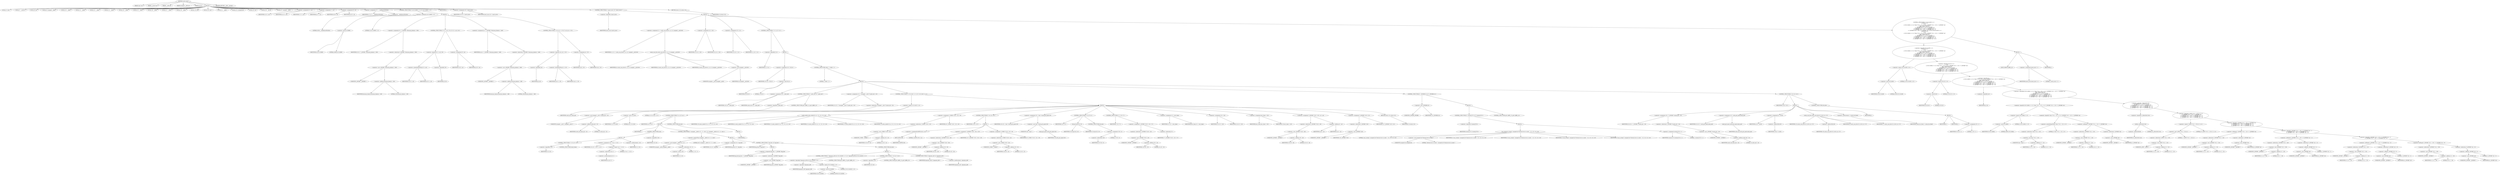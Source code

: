 digraph cache_insert {  
"1000121" [label = "(METHOD,cache_insert)" ]
"1000122" [label = "(PARAM,char *src)" ]
"1000123" [label = "(PARAM,__int128 *a2)" ]
"1000124" [label = "(PARAM,__int64 a3)" ]
"1000125" [label = "(PARAM,unsigned __int64 a4)" ]
"1000126" [label = "(PARAM,int a5)" ]
"1000127" [label = "(BLOCK,,)" ]
"1000128" [label = "(LOCAL,v5: char *)" ]
"1000129" [label = "(LOCAL,v7: __int128 *)" ]
"1000130" [label = "(LOCAL,v8: int)" ]
"1000131" [label = "(LOCAL,v9: unsigned __int64)" ]
"1000132" [label = "(LOCAL,v10: __int64)" ]
"1000133" [label = "(LOCAL,v11: __int64)" ]
"1000134" [label = "(LOCAL,v12: __int64)" ]
"1000135" [label = "(LOCAL,v13: __int64)" ]
"1000136" [label = "(LOCAL,v14: __int64)" ]
"1000137" [label = "(LOCAL,v15: __int64)" ]
"1000138" [label = "(LOCAL,v16: __int64)" ]
"1000139" [label = "(LOCAL,v17: __int64)" ]
"1000140" [label = "(LOCAL,v18: __int64)" ]
"1000141" [label = "(LOCAL,v19: bool)" ]
"1000142" [label = "(LOCAL,v20: char *)" ]
"1000143" [label = "(LOCAL,v21: __int64)" ]
"1000144" [label = "(LOCAL,v24: unsigned int)" ]
"1000145" [label = "(LOCAL,v25: int)" ]
"1000146" [label = "(LOCAL,v26: __int128)" ]
"1000147" [label = "(LOCAL,v27: unsigned __int64)" ]
"1000148" [label = "(<operator>.assignment,v5 = src)" ]
"1000149" [label = "(IDENTIFIER,v5,v5 = src)" ]
"1000150" [label = "(IDENTIFIER,src,v5 = src)" ]
"1000151" [label = "(<operator>.assignment,v7 = a2)" ]
"1000152" [label = "(IDENTIFIER,v7,v7 = a2)" ]
"1000153" [label = "(IDENTIFIER,a2,v7 = a2)" ]
"1000154" [label = "(<operator>.assignment,v8 = a5)" ]
"1000155" [label = "(IDENTIFIER,v8,v8 = a5)" ]
"1000156" [label = "(IDENTIFIER,a5,v8 = a5)" ]
"1000157" [label = "(<operator>.assignment,v27 = __readfsqword(0x28u))" ]
"1000158" [label = "(IDENTIFIER,v27,v27 = __readfsqword(0x28u))" ]
"1000159" [label = "(__readfsqword,__readfsqword(0x28u))" ]
"1000160" [label = "(LITERAL,0x28u,__readfsqword(0x28u))" ]
"1000161" [label = "(CONTROL_STRUCTURE,if ( (a5 & 0x980) != 0 ),if ( (a5 & 0x980) != 0 ))" ]
"1000162" [label = "(<operator>.notEquals,(a5 & 0x980) != 0)" ]
"1000163" [label = "(<operator>.and,a5 & 0x980)" ]
"1000164" [label = "(IDENTIFIER,a5,a5 & 0x980)" ]
"1000165" [label = "(LITERAL,0x980,a5 & 0x980)" ]
"1000166" [label = "(LITERAL,0,(a5 & 0x980) != 0)" ]
"1000167" [label = "(BLOCK,,)" ]
"1000168" [label = "(<operator>.assignment,v9 = *(_QWORD *)(dnsmasq_daemon + 456))" ]
"1000169" [label = "(IDENTIFIER,v9,v9 = *(_QWORD *)(dnsmasq_daemon + 456))" ]
"1000170" [label = "(<operator>.indirection,*(_QWORD *)(dnsmasq_daemon + 456))" ]
"1000171" [label = "(<operator>.cast,(_QWORD *)(dnsmasq_daemon + 456))" ]
"1000172" [label = "(UNKNOWN,_QWORD *,_QWORD *)" ]
"1000173" [label = "(<operator>.addition,dnsmasq_daemon + 456)" ]
"1000174" [label = "(IDENTIFIER,dnsmasq_daemon,dnsmasq_daemon + 456)" ]
"1000175" [label = "(LITERAL,456,dnsmasq_daemon + 456)" ]
"1000176" [label = "(CONTROL_STRUCTURE,if ( v9 >= a4 || !v9 ),if ( v9 >= a4 || !v9 ))" ]
"1000177" [label = "(<operator>.logicalOr,v9 >= a4 || !v9)" ]
"1000178" [label = "(<operator>.greaterEqualsThan,v9 >= a4)" ]
"1000179" [label = "(IDENTIFIER,v9,v9 >= a4)" ]
"1000180" [label = "(IDENTIFIER,a4,v9 >= a4)" ]
"1000181" [label = "(<operator>.logicalNot,!v9)" ]
"1000182" [label = "(IDENTIFIER,v9,!v9)" ]
"1000183" [label = "(<operator>.assignment,v9 = a4)" ]
"1000184" [label = "(IDENTIFIER,v9,v9 = a4)" ]
"1000185" [label = "(IDENTIFIER,a4,v9 = a4)" ]
"1000186" [label = "(<operator>.assignment,a4 = *(_QWORD *)(dnsmasq_daemon + 448))" ]
"1000187" [label = "(IDENTIFIER,a4,a4 = *(_QWORD *)(dnsmasq_daemon + 448))" ]
"1000188" [label = "(<operator>.indirection,*(_QWORD *)(dnsmasq_daemon + 448))" ]
"1000189" [label = "(<operator>.cast,(_QWORD *)(dnsmasq_daemon + 448))" ]
"1000190" [label = "(UNKNOWN,_QWORD *,_QWORD *)" ]
"1000191" [label = "(<operator>.addition,dnsmasq_daemon + 448)" ]
"1000192" [label = "(IDENTIFIER,dnsmasq_daemon,dnsmasq_daemon + 448)" ]
"1000193" [label = "(LITERAL,448,dnsmasq_daemon + 448)" ]
"1000194" [label = "(CONTROL_STRUCTURE,if ( !a4 || a4 <= v9 ),if ( !a4 || a4 <= v9 ))" ]
"1000195" [label = "(<operator>.logicalOr,!a4 || a4 <= v9)" ]
"1000196" [label = "(<operator>.logicalNot,!a4)" ]
"1000197" [label = "(IDENTIFIER,a4,!a4)" ]
"1000198" [label = "(<operator>.lessEqualsThan,a4 <= v9)" ]
"1000199" [label = "(IDENTIFIER,a4,a4 <= v9)" ]
"1000200" [label = "(IDENTIFIER,v9,a4 <= v9)" ]
"1000201" [label = "(<operator>.assignment,a4 = v9)" ]
"1000202" [label = "(IDENTIFIER,a4,a4 = v9)" ]
"1000203" [label = "(IDENTIFIER,v9,a4 = v9)" ]
"1000204" [label = "(IDENTIFIER,L,)" ]
"1000205" [label = "(<operator>.assignment,v24 = insert_error)" ]
"1000206" [label = "(IDENTIFIER,v24,v24 = insert_error)" ]
"1000207" [label = "(IDENTIFIER,insert_error,v24 = insert_error)" ]
"1000208" [label = "(CONTROL_STRUCTURE,if ( !insert_error ),if ( !insert_error ))" ]
"1000209" [label = "(<operator>.logicalNot,!insert_error)" ]
"1000210" [label = "(IDENTIFIER,insert_error,!insert_error)" ]
"1000211" [label = "(BLOCK,,)" ]
"1000212" [label = "(<operator>.assignment,v11 = cache_scan_free(src, a2, a3, (unsigned __int16)v8))" ]
"1000213" [label = "(IDENTIFIER,v11,v11 = cache_scan_free(src, a2, a3, (unsigned __int16)v8))" ]
"1000214" [label = "(cache_scan_free,cache_scan_free(src, a2, a3, (unsigned __int16)v8))" ]
"1000215" [label = "(IDENTIFIER,src,cache_scan_free(src, a2, a3, (unsigned __int16)v8))" ]
"1000216" [label = "(IDENTIFIER,a2,cache_scan_free(src, a2, a3, (unsigned __int16)v8))" ]
"1000217" [label = "(IDENTIFIER,a3,cache_scan_free(src, a2, a3, (unsigned __int16)v8))" ]
"1000218" [label = "(<operator>.cast,(unsigned __int16)v8)" ]
"1000219" [label = "(UNKNOWN,unsigned __int16,unsigned __int16)" ]
"1000220" [label = "(IDENTIFIER,v8,(unsigned __int16)v8)" ]
"1000221" [label = "(<operator>.assignment,v14 = v24)" ]
"1000222" [label = "(IDENTIFIER,v14,v14 = v24)" ]
"1000223" [label = "(IDENTIFIER,v24,v14 = v24)" ]
"1000224" [label = "(<operator>.assignment,v10 = v11)" ]
"1000225" [label = "(IDENTIFIER,v10,v10 = v11)" ]
"1000226" [label = "(IDENTIFIER,v11,v10 = v11)" ]
"1000227" [label = "(CONTROL_STRUCTURE,if ( !v11 ),if ( !v11 ))" ]
"1000228" [label = "(<operator>.logicalNot,!v11)" ]
"1000229" [label = "(IDENTIFIER,v11,!v11)" ]
"1000230" [label = "(BLOCK,,)" ]
"1000231" [label = "(<operator>.assignment,v25 = v8 & 4)" ]
"1000232" [label = "(IDENTIFIER,v25,v25 = v8 & 4)" ]
"1000233" [label = "(<operator>.and,v8 & 4)" ]
"1000234" [label = "(IDENTIFIER,v8,v8 & 4)" ]
"1000235" [label = "(LITERAL,4,v8 & 4)" ]
"1000236" [label = "(CONTROL_STRUCTURE,while ( 1 ),while ( 1 ))" ]
"1000237" [label = "(LITERAL,1,while ( 1 ))" ]
"1000238" [label = "(BLOCK,,)" ]
"1000239" [label = "(<operator>.assignment,v18 = cache_tail)" ]
"1000240" [label = "(IDENTIFIER,v18,v18 = cache_tail)" ]
"1000241" [label = "(IDENTIFIER,cache_tail,v18 = cache_tail)" ]
"1000242" [label = "(CONTROL_STRUCTURE,if ( !cache_tail ),if ( !cache_tail ))" ]
"1000243" [label = "(<operator>.logicalNot,!cache_tail)" ]
"1000244" [label = "(IDENTIFIER,cache_tail,!cache_tail)" ]
"1000245" [label = "(CONTROL_STRUCTURE,goto LABEL_23;,goto LABEL_23;)" ]
"1000246" [label = "(<operator>.assignment,v15 = *(unsigned __int16 *)(cache_tail + 52))" ]
"1000247" [label = "(IDENTIFIER,v15,v15 = *(unsigned __int16 *)(cache_tail + 52))" ]
"1000248" [label = "(<operator>.indirection,*(unsigned __int16 *)(cache_tail + 52))" ]
"1000249" [label = "(<operator>.cast,(unsigned __int16 *)(cache_tail + 52))" ]
"1000250" [label = "(UNKNOWN,unsigned __int16 *,unsigned __int16 *)" ]
"1000251" [label = "(<operator>.addition,cache_tail + 52)" ]
"1000252" [label = "(IDENTIFIER,cache_tail,cache_tail + 52)" ]
"1000253" [label = "(LITERAL,52,cache_tail + 52)" ]
"1000254" [label = "(CONTROL_STRUCTURE,if ( (v15 & 0xC) == 0 ),if ( (v15 & 0xC) == 0 ))" ]
"1000255" [label = "(<operator>.equals,(v15 & 0xC) == 0)" ]
"1000256" [label = "(<operator>.and,v15 & 0xC)" ]
"1000257" [label = "(IDENTIFIER,v15,v15 & 0xC)" ]
"1000258" [label = "(LITERAL,0xC,v15 & 0xC)" ]
"1000259" [label = "(LITERAL,0,(v15 & 0xC) == 0)" ]
"1000260" [label = "(BLOCK,,)" ]
"1000261" [label = "(CONTROL_STRUCTURE,if ( src ),if ( src ))" ]
"1000262" [label = "(IDENTIFIER,src,if ( src ))" ]
"1000263" [label = "(BLOCK,,)" ]
"1000264" [label = "(IDENTIFIER,L,)" ]
"1000265" [label = "(CONTROL_STRUCTURE,do,do)" ]
"1000266" [label = "(BLOCK,,)" ]
"1000267" [label = "(CONTROL_STRUCTURE,if ( !v15 ),if ( !v15 ))" ]
"1000268" [label = "(<operator>.logicalNot,!v15)" ]
"1000269" [label = "(IDENTIFIER,v15,!v15)" ]
"1000270" [label = "(CONTROL_STRUCTURE,break;,break;)" ]
"1000271" [label = "(<operator>.assignment,v19 = *src++ == 0)" ]
"1000272" [label = "(IDENTIFIER,v19,v19 = *src++ == 0)" ]
"1000273" [label = "(<operator>.equals,*src++ == 0)" ]
"1000274" [label = "(<operator>.indirection,*src++)" ]
"1000275" [label = "(<operator>.postIncrement,src++)" ]
"1000276" [label = "(IDENTIFIER,src,src++)" ]
"1000277" [label = "(LITERAL,0,*src++ == 0)" ]
"1000278" [label = "(<operator>.preDecrement,--v15)" ]
"1000279" [label = "(IDENTIFIER,v15,--v15)" ]
"1000280" [label = "(<operator>.logicalNot,!v19)" ]
"1000281" [label = "(IDENTIFIER,v19,!v19)" ]
"1000282" [label = "(CONTROL_STRUCTURE,if ( (unsigned __int64)(-v15 - 2) > 0x31 ),if ( (unsigned __int64)(-v15 - 2) > 0x31 ))" ]
"1000283" [label = "(<operator>.greaterThan,(unsigned __int64)(-v15 - 2) > 0x31)" ]
"1000284" [label = "(<operator>.cast,(unsigned __int64)(-v15 - 2))" ]
"1000285" [label = "(UNKNOWN,unsigned __int64,unsigned __int64)" ]
"1000286" [label = "(<operator>.subtraction,-v15 - 2)" ]
"1000287" [label = "(<operator>.minus,-v15)" ]
"1000288" [label = "(IDENTIFIER,v15,-v15)" ]
"1000289" [label = "(LITERAL,2,-v15 - 2)" ]
"1000290" [label = "(LITERAL,0x31,(unsigned __int64)(-v15 - 2) > 0x31)" ]
"1000291" [label = "(BLOCK,,)" ]
"1000292" [label = "(<operator>.assignment,v10 = big_free)" ]
"1000293" [label = "(IDENTIFIER,v10,v10 = big_free)" ]
"1000294" [label = "(IDENTIFIER,big_free,v10 = big_free)" ]
"1000295" [label = "(CONTROL_STRUCTURE,if ( big_free ),if ( big_free ))" ]
"1000296" [label = "(IDENTIFIER,big_free,if ( big_free ))" ]
"1000297" [label = "(BLOCK,,)" ]
"1000298" [label = "(<operator>.assignment,big_free = *(_QWORD *)big_free)" ]
"1000299" [label = "(IDENTIFIER,big_free,big_free = *(_QWORD *)big_free)" ]
"1000300" [label = "(<operator>.indirection,*(_QWORD *)big_free)" ]
"1000301" [label = "(<operator>.cast,(_QWORD *)big_free)" ]
"1000302" [label = "(UNKNOWN,_QWORD *,_QWORD *)" ]
"1000303" [label = "(IDENTIFIER,big_free,(_QWORD *)big_free)" ]
"1000304" [label = "(CONTROL_STRUCTURE,else,else)" ]
"1000305" [label = "(BLOCK,,)" ]
"1000306" [label = "(CONTROL_STRUCTURE,if ( !bignames_left && (v8 & 0x5000) == 0 ),if ( !bignames_left && (v8 & 0x5000) == 0 ))" ]
"1000307" [label = "(<operator>.logicalAnd,!bignames_left && (v8 & 0x5000) == 0)" ]
"1000308" [label = "(<operator>.logicalNot,!bignames_left)" ]
"1000309" [label = "(IDENTIFIER,bignames_left,!bignames_left)" ]
"1000310" [label = "(<operator>.equals,(v8 & 0x5000) == 0)" ]
"1000311" [label = "(<operator>.and,v8 & 0x5000)" ]
"1000312" [label = "(IDENTIFIER,v8,v8 & 0x5000)" ]
"1000313" [label = "(LITERAL,0x5000,v8 & 0x5000)" ]
"1000314" [label = "(LITERAL,0,(v8 & 0x5000) == 0)" ]
"1000315" [label = "(CONTROL_STRUCTURE,goto LABEL_23;,goto LABEL_23;)" ]
"1000316" [label = "(CONTROL_STRUCTURE,if ( !v10 ),if ( !v10 ))" ]
"1000317" [label = "(<operator>.logicalNot,!v10)" ]
"1000318" [label = "(IDENTIFIER,v10,!v10)" ]
"1000319" [label = "(CONTROL_STRUCTURE,goto LABEL_23;,goto LABEL_23;)" ]
"1000320" [label = "(CONTROL_STRUCTURE,if ( bignames_left ),if ( bignames_left ))" ]
"1000321" [label = "(IDENTIFIER,bignames_left,if ( bignames_left ))" ]
"1000322" [label = "(<operator>.preDecrement,--bignames_left)" ]
"1000323" [label = "(IDENTIFIER,bignames_left,--bignames_left)" ]
"1000324" [label = "(CONTROL_STRUCTURE,else,else)" ]
"1000325" [label = "(BLOCK,,)" ]
"1000326" [label = "(IDENTIFIER,L,)" ]
"1000327" [label = "(cache_unlink,cache_unlink(v18, a2, v12, v15, v13, v14))" ]
"1000328" [label = "(IDENTIFIER,v18,cache_unlink(v18, a2, v12, v15, v13, v14))" ]
"1000329" [label = "(IDENTIFIER,a2,cache_unlink(v18, a2, v12, v15, v13, v14))" ]
"1000330" [label = "(IDENTIFIER,v12,cache_unlink(v18, a2, v12, v15, v13, v14))" ]
"1000331" [label = "(IDENTIFIER,v15,cache_unlink(v18, a2, v12, v15, v13, v14))" ]
"1000332" [label = "(IDENTIFIER,v13,cache_unlink(v18, a2, v12, v15, v13, v14))" ]
"1000333" [label = "(IDENTIFIER,v14,cache_unlink(v18, a2, v12, v15, v13, v14))" ]
"1000334" [label = "(<operator>.assignment,*(_WORD *)(v18 + 52) = v8)" ]
"1000335" [label = "(<operator>.indirection,*(_WORD *)(v18 + 52))" ]
"1000336" [label = "(<operator>.cast,(_WORD *)(v18 + 52))" ]
"1000337" [label = "(UNKNOWN,_WORD *,_WORD *)" ]
"1000338" [label = "(<operator>.addition,v18 + 52)" ]
"1000339" [label = "(IDENTIFIER,v18,v18 + 52)" ]
"1000340" [label = "(LITERAL,52,v18 + 52)" ]
"1000341" [label = "(IDENTIFIER,v8,*(_WORD *)(v18 + 52) = v8)" ]
"1000342" [label = "(CONTROL_STRUCTURE,if ( v10 ),if ( v10 ))" ]
"1000343" [label = "(IDENTIFIER,v10,if ( v10 ))" ]
"1000344" [label = "(BLOCK,,)" ]
"1000345" [label = "(<operators>.assignmentOr,BYTE1(v8) |= 2u)" ]
"1000346" [label = "(BYTE1,BYTE1(v8))" ]
"1000347" [label = "(IDENTIFIER,v8,BYTE1(v8))" ]
"1000348" [label = "(LITERAL,2u,BYTE1(v8) |= 2u)" ]
"1000349" [label = "(<operator>.assignment,*(_QWORD *)(v18 + 56) = v10)" ]
"1000350" [label = "(<operator>.indirection,*(_QWORD *)(v18 + 56))" ]
"1000351" [label = "(<operator>.cast,(_QWORD *)(v18 + 56))" ]
"1000352" [label = "(UNKNOWN,_QWORD *,_QWORD *)" ]
"1000353" [label = "(<operator>.addition,v18 + 56)" ]
"1000354" [label = "(IDENTIFIER,v18,v18 + 56)" ]
"1000355" [label = "(LITERAL,56,v18 + 56)" ]
"1000356" [label = "(IDENTIFIER,v10,*(_QWORD *)(v18 + 56) = v10)" ]
"1000357" [label = "(<operator>.assignment,*(_WORD *)(v18 + 52) = v8)" ]
"1000358" [label = "(<operator>.indirection,*(_WORD *)(v18 + 52))" ]
"1000359" [label = "(<operator>.cast,(_WORD *)(v18 + 52))" ]
"1000360" [label = "(UNKNOWN,_WORD *,_WORD *)" ]
"1000361" [label = "(<operator>.addition,v18 + 52)" ]
"1000362" [label = "(IDENTIFIER,v18,v18 + 52)" ]
"1000363" [label = "(LITERAL,52,v18 + 52)" ]
"1000364" [label = "(IDENTIFIER,v8,*(_WORD *)(v18 + 52) = v8)" ]
"1000365" [label = "(<operator>.assignment,v20 = (char *)cache_get_name(v18))" ]
"1000366" [label = "(IDENTIFIER,v20,v20 = (char *)cache_get_name(v18))" ]
"1000367" [label = "(<operator>.cast,(char *)cache_get_name(v18))" ]
"1000368" [label = "(UNKNOWN,char *,char *)" ]
"1000369" [label = "(cache_get_name,cache_get_name(v18))" ]
"1000370" [label = "(IDENTIFIER,v18,cache_get_name(v18))" ]
"1000371" [label = "(CONTROL_STRUCTURE,if ( v5 ),if ( v5 ))" ]
"1000372" [label = "(IDENTIFIER,v5,if ( v5 ))" ]
"1000373" [label = "(strcpy,strcpy(v20, v5))" ]
"1000374" [label = "(IDENTIFIER,v20,strcpy(v20, v5))" ]
"1000375" [label = "(IDENTIFIER,v5,strcpy(v20, v5))" ]
"1000376" [label = "(CONTROL_STRUCTURE,else,else)" ]
"1000377" [label = "(<operator>.assignment,*v20 = 0)" ]
"1000378" [label = "(<operator>.indirection,*v20)" ]
"1000379" [label = "(IDENTIFIER,v20,*v20 = 0)" ]
"1000380" [label = "(LITERAL,0,*v20 = 0)" ]
"1000381" [label = "(CONTROL_STRUCTURE,if ( v7 ),if ( v7 ))" ]
"1000382" [label = "(IDENTIFIER,v7,if ( v7 ))" ]
"1000383" [label = "(<operator>.assignment,*(_OWORD *)(v18 + 24) = *v7)" ]
"1000384" [label = "(<operator>.indirection,*(_OWORD *)(v18 + 24))" ]
"1000385" [label = "(<operator>.cast,(_OWORD *)(v18 + 24))" ]
"1000386" [label = "(UNKNOWN,_OWORD *,_OWORD *)" ]
"1000387" [label = "(<operator>.addition,v18 + 24)" ]
"1000388" [label = "(IDENTIFIER,v18,v18 + 24)" ]
"1000389" [label = "(LITERAL,24,v18 + 24)" ]
"1000390" [label = "(<operator>.indirection,*v7)" ]
"1000391" [label = "(IDENTIFIER,v7,*(_OWORD *)(v18 + 24) = *v7)" ]
"1000392" [label = "(<operator>.assignment,v21 = new_chain)" ]
"1000393" [label = "(IDENTIFIER,v21,v21 = new_chain)" ]
"1000394" [label = "(IDENTIFIER,new_chain,v21 = new_chain)" ]
"1000395" [label = "(<operator>.assignment,v10 = v18)" ]
"1000396" [label = "(IDENTIFIER,v10,v10 = v18)" ]
"1000397" [label = "(IDENTIFIER,v18,v10 = v18)" ]
"1000398" [label = "(<operator>.assignment,new_chain = v18)" ]
"1000399" [label = "(IDENTIFIER,new_chain,new_chain = v18)" ]
"1000400" [label = "(IDENTIFIER,v18,new_chain = v18)" ]
"1000401" [label = "(<operator>.assignment,*(_QWORD *)(v18 + 40) = a3 + a4)" ]
"1000402" [label = "(<operator>.indirection,*(_QWORD *)(v18 + 40))" ]
"1000403" [label = "(<operator>.cast,(_QWORD *)(v18 + 40))" ]
"1000404" [label = "(UNKNOWN,_QWORD *,_QWORD *)" ]
"1000405" [label = "(<operator>.addition,v18 + 40)" ]
"1000406" [label = "(IDENTIFIER,v18,v18 + 40)" ]
"1000407" [label = "(LITERAL,40,v18 + 40)" ]
"1000408" [label = "(<operator>.addition,a3 + a4)" ]
"1000409" [label = "(IDENTIFIER,a3,a3 + a4)" ]
"1000410" [label = "(IDENTIFIER,a4,a3 + a4)" ]
"1000411" [label = "(<operator>.assignment,*(_QWORD *)v18 = v21)" ]
"1000412" [label = "(<operator>.indirection,*(_QWORD *)v18)" ]
"1000413" [label = "(<operator>.cast,(_QWORD *)v18)" ]
"1000414" [label = "(UNKNOWN,_QWORD *,_QWORD *)" ]
"1000415" [label = "(IDENTIFIER,v18,(_QWORD *)v18)" ]
"1000416" [label = "(IDENTIFIER,v21,*(_QWORD *)v18 = v21)" ]
"1000417" [label = "(RETURN,return v10;,return v10;)" ]
"1000418" [label = "(IDENTIFIER,v10,return v10;)" ]
"1000419" [label = "(CONTROL_STRUCTURE,if ( (_DWORD)v14 ),if ( (_DWORD)v14 ))" ]
"1000420" [label = "(<operator>.cast,(_DWORD)v14)" ]
"1000421" [label = "(UNKNOWN,_DWORD,_DWORD)" ]
"1000422" [label = "(IDENTIFIER,v14,(_DWORD)v14)" ]
"1000423" [label = "(BLOCK,,)" ]
"1000424" [label = "(CONTROL_STRUCTURE,if ( !warned_8715 ),if ( !warned_8715 ))" ]
"1000425" [label = "(<operator>.logicalNot,!warned_8715)" ]
"1000426" [label = "(IDENTIFIER,warned_8715,!warned_8715)" ]
"1000427" [label = "(BLOCK,,)" ]
"1000428" [label = "(my_syslog,my_syslog(3, (unsigned int)\"Internal error in cache.\", v12, v15, v13, v14))" ]
"1000429" [label = "(LITERAL,3,my_syslog(3, (unsigned int)\"Internal error in cache.\", v12, v15, v13, v14))" ]
"1000430" [label = "(<operator>.cast,(unsigned int)\"Internal error in cache.\")" ]
"1000431" [label = "(UNKNOWN,unsigned int,unsigned int)" ]
"1000432" [label = "(LITERAL,\"Internal error in cache.\",(unsigned int)\"Internal error in cache.\")" ]
"1000433" [label = "(IDENTIFIER,v12,my_syslog(3, (unsigned int)\"Internal error in cache.\", v12, v15, v13, v14))" ]
"1000434" [label = "(IDENTIFIER,v15,my_syslog(3, (unsigned int)\"Internal error in cache.\", v12, v15, v13, v14))" ]
"1000435" [label = "(IDENTIFIER,v13,my_syslog(3, (unsigned int)\"Internal error in cache.\", v12, v15, v13, v14))" ]
"1000436" [label = "(IDENTIFIER,v14,my_syslog(3, (unsigned int)\"Internal error in cache.\", v12, v15, v13, v14))" ]
"1000437" [label = "(<operator>.assignment,warned_8715 = 1)" ]
"1000438" [label = "(IDENTIFIER,warned_8715,warned_8715 = 1)" ]
"1000439" [label = "(LITERAL,1,warned_8715 = 1)" ]
"1000440" [label = "(CONTROL_STRUCTURE,goto LABEL_23;,goto LABEL_23;)" ]
"1000441" [label = "(CONTROL_STRUCTURE,if ( v25 ),if ( v25 ))" ]
"1000442" [label = "(IDENTIFIER,v25,if ( v25 ))" ]
"1000443" [label = "(BLOCK,,)" ]
"1000444" [label = "(<operator>.assignment,v26 = *(_OWORD *)(cache_tail + 24))" ]
"1000445" [label = "(IDENTIFIER,v26,v26 = *(_OWORD *)(cache_tail + 24))" ]
"1000446" [label = "(<operator>.indirection,*(_OWORD *)(cache_tail + 24))" ]
"1000447" [label = "(<operator>.cast,(_OWORD *)(cache_tail + 24))" ]
"1000448" [label = "(UNKNOWN,_OWORD *,_OWORD *)" ]
"1000449" [label = "(<operator>.addition,cache_tail + 24)" ]
"1000450" [label = "(IDENTIFIER,cache_tail,cache_tail + 24)" ]
"1000451" [label = "(LITERAL,24,cache_tail + 24)" ]
"1000452" [label = "(<operator>.assignment,v16 = cache_get_name(cache_tail))" ]
"1000453" [label = "(IDENTIFIER,v16,v16 = cache_get_name(cache_tail))" ]
"1000454" [label = "(cache_get_name,cache_get_name(cache_tail))" ]
"1000455" [label = "(IDENTIFIER,cache_tail,cache_get_name(cache_tail))" ]
"1000456" [label = "(<operator>.assignment,a2 = &v26)" ]
"1000457" [label = "(IDENTIFIER,a2,a2 = &v26)" ]
"1000458" [label = "(<operator>.addressOf,&v26)" ]
"1000459" [label = "(IDENTIFIER,v26,a2 = &v26)" ]
"1000460" [label = "(cache_scan_free,cache_scan_free(v16, &v26, a3, v17))" ]
"1000461" [label = "(IDENTIFIER,v16,cache_scan_free(v16, &v26, a3, v17))" ]
"1000462" [label = "(<operator>.addressOf,&v26)" ]
"1000463" [label = "(IDENTIFIER,v26,cache_scan_free(v16, &v26, a3, v17))" ]
"1000464" [label = "(IDENTIFIER,a3,cache_scan_free(v16, &v26, a3, v17))" ]
"1000465" [label = "(IDENTIFIER,v17,cache_scan_free(v16, &v26, a3, v17))" ]
"1000466" [label = "(<operator>.preIncrement,++cache_live_freed)" ]
"1000467" [label = "(IDENTIFIER,cache_live_freed,++cache_live_freed)" ]
"1000468" [label = "(IDENTIFIER,L,)" ]
"1000469" [label = "(CONTROL_STRUCTURE,else,else)" ]
"1000470" [label = "(BLOCK,,)" ]
"1000471" [label = "(IDENTIFIER,L,)" ]
"1000472" [label = "(IDENTIFIER,L,)" ]
"1000473" [label = "(<operator>.assignment,v25 = 1)" ]
"1000474" [label = "(IDENTIFIER,v25,v25 = 1)" ]
"1000475" [label = "(LITERAL,1,v25 = 1)" ]
"1000476" [label = "(CONTROL_STRUCTURE,if ( (v8 & 0x180) == 0\n      || (v8 & 8) == 0\n      || !a2\n      || ((v8 & 0x80u) == 0 || *(char *)(v11 + 52) >= 0 || *(_DWORD *)(v11 + 24) != *(_DWORD *)a2)\n      && (!_bittest(&v8, 8u)\n       || (*(_BYTE *)(v11 + 53) & 1) == 0\n       || *(_DWORD *)(v11 + 24) != *(_DWORD *)a2\n       || *(_DWORD *)(v11 + 28) != *((_DWORD *)a2 + 1)\n       || *(_DWORD *)(v11 + 32) != *((_DWORD *)a2 + 2)\n       || *(_DWORD *)(v11 + 36) != *((_DWORD *)a2 + 3)) ),if ( (v8 & 0x180) == 0\n      || (v8 & 8) == 0\n      || !a2\n      || ((v8 & 0x80u) == 0 || *(char *)(v11 + 52) >= 0 || *(_DWORD *)(v11 + 24) != *(_DWORD *)a2)\n      && (!_bittest(&v8, 8u)\n       || (*(_BYTE *)(v11 + 53) & 1) == 0\n       || *(_DWORD *)(v11 + 24) != *(_DWORD *)a2\n       || *(_DWORD *)(v11 + 28) != *((_DWORD *)a2 + 1)\n       || *(_DWORD *)(v11 + 32) != *((_DWORD *)a2 + 2)\n       || *(_DWORD *)(v11 + 36) != *((_DWORD *)a2 + 3)) ))" ]
"1000477" [label = "(<operator>.logicalOr,(v8 & 0x180) == 0\n      || (v8 & 8) == 0\n      || !a2\n      || ((v8 & 0x80u) == 0 || *(char *)(v11 + 52) >= 0 || *(_DWORD *)(v11 + 24) != *(_DWORD *)a2)\n      && (!_bittest(&v8, 8u)\n       || (*(_BYTE *)(v11 + 53) & 1) == 0\n       || *(_DWORD *)(v11 + 24) != *(_DWORD *)a2\n       || *(_DWORD *)(v11 + 28) != *((_DWORD *)a2 + 1)\n       || *(_DWORD *)(v11 + 32) != *((_DWORD *)a2 + 2)\n       || *(_DWORD *)(v11 + 36) != *((_DWORD *)a2 + 3)))" ]
"1000478" [label = "(<operator>.equals,(v8 & 0x180) == 0)" ]
"1000479" [label = "(<operator>.and,v8 & 0x180)" ]
"1000480" [label = "(IDENTIFIER,v8,v8 & 0x180)" ]
"1000481" [label = "(LITERAL,0x180,v8 & 0x180)" ]
"1000482" [label = "(LITERAL,0,(v8 & 0x180) == 0)" ]
"1000483" [label = "(<operator>.logicalOr,(v8 & 8) == 0\n      || !a2\n      || ((v8 & 0x80u) == 0 || *(char *)(v11 + 52) >= 0 || *(_DWORD *)(v11 + 24) != *(_DWORD *)a2)\n      && (!_bittest(&v8, 8u)\n       || (*(_BYTE *)(v11 + 53) & 1) == 0\n       || *(_DWORD *)(v11 + 24) != *(_DWORD *)a2\n       || *(_DWORD *)(v11 + 28) != *((_DWORD *)a2 + 1)\n       || *(_DWORD *)(v11 + 32) != *((_DWORD *)a2 + 2)\n       || *(_DWORD *)(v11 + 36) != *((_DWORD *)a2 + 3)))" ]
"1000484" [label = "(<operator>.equals,(v8 & 8) == 0)" ]
"1000485" [label = "(<operator>.and,v8 & 8)" ]
"1000486" [label = "(IDENTIFIER,v8,v8 & 8)" ]
"1000487" [label = "(LITERAL,8,v8 & 8)" ]
"1000488" [label = "(LITERAL,0,(v8 & 8) == 0)" ]
"1000489" [label = "(<operator>.logicalOr,!a2\n      || ((v8 & 0x80u) == 0 || *(char *)(v11 + 52) >= 0 || *(_DWORD *)(v11 + 24) != *(_DWORD *)a2)\n      && (!_bittest(&v8, 8u)\n       || (*(_BYTE *)(v11 + 53) & 1) == 0\n       || *(_DWORD *)(v11 + 24) != *(_DWORD *)a2\n       || *(_DWORD *)(v11 + 28) != *((_DWORD *)a2 + 1)\n       || *(_DWORD *)(v11 + 32) != *((_DWORD *)a2 + 2)\n       || *(_DWORD *)(v11 + 36) != *((_DWORD *)a2 + 3)))" ]
"1000490" [label = "(<operator>.logicalNot,!a2)" ]
"1000491" [label = "(IDENTIFIER,a2,!a2)" ]
"1000492" [label = "(<operator>.logicalAnd,((v8 & 0x80u) == 0 || *(char *)(v11 + 52) >= 0 || *(_DWORD *)(v11 + 24) != *(_DWORD *)a2)\n      && (!_bittest(&v8, 8u)\n       || (*(_BYTE *)(v11 + 53) & 1) == 0\n       || *(_DWORD *)(v11 + 24) != *(_DWORD *)a2\n       || *(_DWORD *)(v11 + 28) != *((_DWORD *)a2 + 1)\n       || *(_DWORD *)(v11 + 32) != *((_DWORD *)a2 + 2)\n       || *(_DWORD *)(v11 + 36) != *((_DWORD *)a2 + 3)))" ]
"1000493" [label = "(<operator>.logicalOr,(v8 & 0x80u) == 0 || *(char *)(v11 + 52) >= 0 || *(_DWORD *)(v11 + 24) != *(_DWORD *)a2)" ]
"1000494" [label = "(<operator>.equals,(v8 & 0x80u) == 0)" ]
"1000495" [label = "(<operator>.and,v8 & 0x80u)" ]
"1000496" [label = "(IDENTIFIER,v8,v8 & 0x80u)" ]
"1000497" [label = "(LITERAL,0x80u,v8 & 0x80u)" ]
"1000498" [label = "(LITERAL,0,(v8 & 0x80u) == 0)" ]
"1000499" [label = "(<operator>.logicalOr,*(char *)(v11 + 52) >= 0 || *(_DWORD *)(v11 + 24) != *(_DWORD *)a2)" ]
"1000500" [label = "(<operator>.greaterEqualsThan,*(char *)(v11 + 52) >= 0)" ]
"1000501" [label = "(<operator>.indirection,*(char *)(v11 + 52))" ]
"1000502" [label = "(<operator>.cast,(char *)(v11 + 52))" ]
"1000503" [label = "(UNKNOWN,char *,char *)" ]
"1000504" [label = "(<operator>.addition,v11 + 52)" ]
"1000505" [label = "(IDENTIFIER,v11,v11 + 52)" ]
"1000506" [label = "(LITERAL,52,v11 + 52)" ]
"1000507" [label = "(LITERAL,0,*(char *)(v11 + 52) >= 0)" ]
"1000508" [label = "(<operator>.notEquals,*(_DWORD *)(v11 + 24) != *(_DWORD *)a2)" ]
"1000509" [label = "(<operator>.indirection,*(_DWORD *)(v11 + 24))" ]
"1000510" [label = "(<operator>.cast,(_DWORD *)(v11 + 24))" ]
"1000511" [label = "(UNKNOWN,_DWORD *,_DWORD *)" ]
"1000512" [label = "(<operator>.addition,v11 + 24)" ]
"1000513" [label = "(IDENTIFIER,v11,v11 + 24)" ]
"1000514" [label = "(LITERAL,24,v11 + 24)" ]
"1000515" [label = "(<operator>.indirection,*(_DWORD *)a2)" ]
"1000516" [label = "(<operator>.cast,(_DWORD *)a2)" ]
"1000517" [label = "(UNKNOWN,_DWORD *,_DWORD *)" ]
"1000518" [label = "(IDENTIFIER,a2,(_DWORD *)a2)" ]
"1000519" [label = "(<operator>.logicalOr,!_bittest(&v8, 8u)\n       || (*(_BYTE *)(v11 + 53) & 1) == 0\n       || *(_DWORD *)(v11 + 24) != *(_DWORD *)a2\n       || *(_DWORD *)(v11 + 28) != *((_DWORD *)a2 + 1)\n       || *(_DWORD *)(v11 + 32) != *((_DWORD *)a2 + 2)\n       || *(_DWORD *)(v11 + 36) != *((_DWORD *)a2 + 3))" ]
"1000520" [label = "(<operator>.logicalNot,!_bittest(&v8, 8u))" ]
"1000521" [label = "(_bittest,_bittest(&v8, 8u))" ]
"1000522" [label = "(<operator>.addressOf,&v8)" ]
"1000523" [label = "(IDENTIFIER,v8,_bittest(&v8, 8u))" ]
"1000524" [label = "(LITERAL,8u,_bittest(&v8, 8u))" ]
"1000525" [label = "(<operator>.logicalOr,(*(_BYTE *)(v11 + 53) & 1) == 0\n       || *(_DWORD *)(v11 + 24) != *(_DWORD *)a2\n       || *(_DWORD *)(v11 + 28) != *((_DWORD *)a2 + 1)\n       || *(_DWORD *)(v11 + 32) != *((_DWORD *)a2 + 2)\n       || *(_DWORD *)(v11 + 36) != *((_DWORD *)a2 + 3))" ]
"1000526" [label = "(<operator>.equals,(*(_BYTE *)(v11 + 53) & 1) == 0)" ]
"1000527" [label = "(<operator>.and,*(_BYTE *)(v11 + 53) & 1)" ]
"1000528" [label = "(<operator>.indirection,*(_BYTE *)(v11 + 53))" ]
"1000529" [label = "(<operator>.cast,(_BYTE *)(v11 + 53))" ]
"1000530" [label = "(UNKNOWN,_BYTE *,_BYTE *)" ]
"1000531" [label = "(<operator>.addition,v11 + 53)" ]
"1000532" [label = "(IDENTIFIER,v11,v11 + 53)" ]
"1000533" [label = "(LITERAL,53,v11 + 53)" ]
"1000534" [label = "(LITERAL,1,*(_BYTE *)(v11 + 53) & 1)" ]
"1000535" [label = "(LITERAL,0,(*(_BYTE *)(v11 + 53) & 1) == 0)" ]
"1000536" [label = "(<operator>.logicalOr,*(_DWORD *)(v11 + 24) != *(_DWORD *)a2\n       || *(_DWORD *)(v11 + 28) != *((_DWORD *)a2 + 1)\n       || *(_DWORD *)(v11 + 32) != *((_DWORD *)a2 + 2)\n       || *(_DWORD *)(v11 + 36) != *((_DWORD *)a2 + 3))" ]
"1000537" [label = "(<operator>.notEquals,*(_DWORD *)(v11 + 24) != *(_DWORD *)a2)" ]
"1000538" [label = "(<operator>.indirection,*(_DWORD *)(v11 + 24))" ]
"1000539" [label = "(<operator>.cast,(_DWORD *)(v11 + 24))" ]
"1000540" [label = "(UNKNOWN,_DWORD *,_DWORD *)" ]
"1000541" [label = "(<operator>.addition,v11 + 24)" ]
"1000542" [label = "(IDENTIFIER,v11,v11 + 24)" ]
"1000543" [label = "(LITERAL,24,v11 + 24)" ]
"1000544" [label = "(<operator>.indirection,*(_DWORD *)a2)" ]
"1000545" [label = "(<operator>.cast,(_DWORD *)a2)" ]
"1000546" [label = "(UNKNOWN,_DWORD *,_DWORD *)" ]
"1000547" [label = "(IDENTIFIER,a2,(_DWORD *)a2)" ]
"1000548" [label = "(<operator>.logicalOr,*(_DWORD *)(v11 + 28) != *((_DWORD *)a2 + 1)\n       || *(_DWORD *)(v11 + 32) != *((_DWORD *)a2 + 2)\n       || *(_DWORD *)(v11 + 36) != *((_DWORD *)a2 + 3))" ]
"1000549" [label = "(<operator>.notEquals,*(_DWORD *)(v11 + 28) != *((_DWORD *)a2 + 1))" ]
"1000550" [label = "(<operator>.indirection,*(_DWORD *)(v11 + 28))" ]
"1000551" [label = "(<operator>.cast,(_DWORD *)(v11 + 28))" ]
"1000552" [label = "(UNKNOWN,_DWORD *,_DWORD *)" ]
"1000553" [label = "(<operator>.addition,v11 + 28)" ]
"1000554" [label = "(IDENTIFIER,v11,v11 + 28)" ]
"1000555" [label = "(LITERAL,28,v11 + 28)" ]
"1000556" [label = "(<operator>.indirection,*((_DWORD *)a2 + 1))" ]
"1000557" [label = "(<operator>.addition,(_DWORD *)a2 + 1)" ]
"1000558" [label = "(<operator>.cast,(_DWORD *)a2)" ]
"1000559" [label = "(UNKNOWN,_DWORD *,_DWORD *)" ]
"1000560" [label = "(IDENTIFIER,a2,(_DWORD *)a2)" ]
"1000561" [label = "(LITERAL,1,(_DWORD *)a2 + 1)" ]
"1000562" [label = "(<operator>.logicalOr,*(_DWORD *)(v11 + 32) != *((_DWORD *)a2 + 2)\n       || *(_DWORD *)(v11 + 36) != *((_DWORD *)a2 + 3))" ]
"1000563" [label = "(<operator>.notEquals,*(_DWORD *)(v11 + 32) != *((_DWORD *)a2 + 2))" ]
"1000564" [label = "(<operator>.indirection,*(_DWORD *)(v11 + 32))" ]
"1000565" [label = "(<operator>.cast,(_DWORD *)(v11 + 32))" ]
"1000566" [label = "(UNKNOWN,_DWORD *,_DWORD *)" ]
"1000567" [label = "(<operator>.addition,v11 + 32)" ]
"1000568" [label = "(IDENTIFIER,v11,v11 + 32)" ]
"1000569" [label = "(LITERAL,32,v11 + 32)" ]
"1000570" [label = "(<operator>.indirection,*((_DWORD *)a2 + 2))" ]
"1000571" [label = "(<operator>.addition,(_DWORD *)a2 + 2)" ]
"1000572" [label = "(<operator>.cast,(_DWORD *)a2)" ]
"1000573" [label = "(UNKNOWN,_DWORD *,_DWORD *)" ]
"1000574" [label = "(IDENTIFIER,a2,(_DWORD *)a2)" ]
"1000575" [label = "(LITERAL,2,(_DWORD *)a2 + 2)" ]
"1000576" [label = "(<operator>.notEquals,*(_DWORD *)(v11 + 36) != *((_DWORD *)a2 + 3))" ]
"1000577" [label = "(<operator>.indirection,*(_DWORD *)(v11 + 36))" ]
"1000578" [label = "(<operator>.cast,(_DWORD *)(v11 + 36))" ]
"1000579" [label = "(UNKNOWN,_DWORD *,_DWORD *)" ]
"1000580" [label = "(<operator>.addition,v11 + 36)" ]
"1000581" [label = "(IDENTIFIER,v11,v11 + 36)" ]
"1000582" [label = "(LITERAL,36,v11 + 36)" ]
"1000583" [label = "(<operator>.indirection,*((_DWORD *)a2 + 3))" ]
"1000584" [label = "(<operator>.addition,(_DWORD *)a2 + 3)" ]
"1000585" [label = "(<operator>.cast,(_DWORD *)a2)" ]
"1000586" [label = "(UNKNOWN,_DWORD *,_DWORD *)" ]
"1000587" [label = "(IDENTIFIER,a2,(_DWORD *)a2)" ]
"1000588" [label = "(LITERAL,3,(_DWORD *)a2 + 3)" ]
"1000589" [label = "(BLOCK,,)" ]
"1000590" [label = "(JUMP_TARGET,LABEL_23)" ]
"1000591" [label = "(<operator>.assignment,insert_error = 1)" ]
"1000592" [label = "(IDENTIFIER,insert_error,insert_error = 1)" ]
"1000593" [label = "(LITERAL,1,insert_error = 1)" ]
"1000594" [label = "(IDENTIFIER,L,)" ]
"1000595" [label = "(RETURN,return v10;,return v10;)" ]
"1000596" [label = "(IDENTIFIER,v10,return v10;)" ]
"1000597" [label = "(METHOD_RETURN,__int64 __fastcall)" ]
  "1000121" -> "1000122" 
  "1000121" -> "1000123" 
  "1000121" -> "1000124" 
  "1000121" -> "1000125" 
  "1000121" -> "1000126" 
  "1000121" -> "1000127" 
  "1000121" -> "1000597" 
  "1000127" -> "1000128" 
  "1000127" -> "1000129" 
  "1000127" -> "1000130" 
  "1000127" -> "1000131" 
  "1000127" -> "1000132" 
  "1000127" -> "1000133" 
  "1000127" -> "1000134" 
  "1000127" -> "1000135" 
  "1000127" -> "1000136" 
  "1000127" -> "1000137" 
  "1000127" -> "1000138" 
  "1000127" -> "1000139" 
  "1000127" -> "1000140" 
  "1000127" -> "1000141" 
  "1000127" -> "1000142" 
  "1000127" -> "1000143" 
  "1000127" -> "1000144" 
  "1000127" -> "1000145" 
  "1000127" -> "1000146" 
  "1000127" -> "1000147" 
  "1000127" -> "1000148" 
  "1000127" -> "1000151" 
  "1000127" -> "1000154" 
  "1000127" -> "1000157" 
  "1000127" -> "1000161" 
  "1000127" -> "1000204" 
  "1000127" -> "1000205" 
  "1000127" -> "1000208" 
  "1000127" -> "1000595" 
  "1000148" -> "1000149" 
  "1000148" -> "1000150" 
  "1000151" -> "1000152" 
  "1000151" -> "1000153" 
  "1000154" -> "1000155" 
  "1000154" -> "1000156" 
  "1000157" -> "1000158" 
  "1000157" -> "1000159" 
  "1000159" -> "1000160" 
  "1000161" -> "1000162" 
  "1000161" -> "1000167" 
  "1000162" -> "1000163" 
  "1000162" -> "1000166" 
  "1000163" -> "1000164" 
  "1000163" -> "1000165" 
  "1000167" -> "1000168" 
  "1000167" -> "1000176" 
  "1000167" -> "1000186" 
  "1000167" -> "1000194" 
  "1000168" -> "1000169" 
  "1000168" -> "1000170" 
  "1000170" -> "1000171" 
  "1000171" -> "1000172" 
  "1000171" -> "1000173" 
  "1000173" -> "1000174" 
  "1000173" -> "1000175" 
  "1000176" -> "1000177" 
  "1000176" -> "1000183" 
  "1000177" -> "1000178" 
  "1000177" -> "1000181" 
  "1000178" -> "1000179" 
  "1000178" -> "1000180" 
  "1000181" -> "1000182" 
  "1000183" -> "1000184" 
  "1000183" -> "1000185" 
  "1000186" -> "1000187" 
  "1000186" -> "1000188" 
  "1000188" -> "1000189" 
  "1000189" -> "1000190" 
  "1000189" -> "1000191" 
  "1000191" -> "1000192" 
  "1000191" -> "1000193" 
  "1000194" -> "1000195" 
  "1000194" -> "1000201" 
  "1000195" -> "1000196" 
  "1000195" -> "1000198" 
  "1000196" -> "1000197" 
  "1000198" -> "1000199" 
  "1000198" -> "1000200" 
  "1000201" -> "1000202" 
  "1000201" -> "1000203" 
  "1000205" -> "1000206" 
  "1000205" -> "1000207" 
  "1000208" -> "1000209" 
  "1000208" -> "1000211" 
  "1000209" -> "1000210" 
  "1000211" -> "1000212" 
  "1000211" -> "1000221" 
  "1000211" -> "1000224" 
  "1000211" -> "1000227" 
  "1000211" -> "1000476" 
  "1000212" -> "1000213" 
  "1000212" -> "1000214" 
  "1000214" -> "1000215" 
  "1000214" -> "1000216" 
  "1000214" -> "1000217" 
  "1000214" -> "1000218" 
  "1000218" -> "1000219" 
  "1000218" -> "1000220" 
  "1000221" -> "1000222" 
  "1000221" -> "1000223" 
  "1000224" -> "1000225" 
  "1000224" -> "1000226" 
  "1000227" -> "1000228" 
  "1000227" -> "1000230" 
  "1000228" -> "1000229" 
  "1000230" -> "1000231" 
  "1000230" -> "1000236" 
  "1000231" -> "1000232" 
  "1000231" -> "1000233" 
  "1000233" -> "1000234" 
  "1000233" -> "1000235" 
  "1000236" -> "1000237" 
  "1000236" -> "1000238" 
  "1000238" -> "1000239" 
  "1000238" -> "1000242" 
  "1000238" -> "1000246" 
  "1000238" -> "1000254" 
  "1000238" -> "1000419" 
  "1000238" -> "1000441" 
  "1000239" -> "1000240" 
  "1000239" -> "1000241" 
  "1000242" -> "1000243" 
  "1000242" -> "1000245" 
  "1000243" -> "1000244" 
  "1000246" -> "1000247" 
  "1000246" -> "1000248" 
  "1000248" -> "1000249" 
  "1000249" -> "1000250" 
  "1000249" -> "1000251" 
  "1000251" -> "1000252" 
  "1000251" -> "1000253" 
  "1000254" -> "1000255" 
  "1000254" -> "1000260" 
  "1000255" -> "1000256" 
  "1000255" -> "1000259" 
  "1000256" -> "1000257" 
  "1000256" -> "1000258" 
  "1000260" -> "1000261" 
  "1000260" -> "1000327" 
  "1000260" -> "1000334" 
  "1000260" -> "1000342" 
  "1000260" -> "1000365" 
  "1000260" -> "1000371" 
  "1000260" -> "1000381" 
  "1000260" -> "1000392" 
  "1000260" -> "1000395" 
  "1000260" -> "1000398" 
  "1000260" -> "1000401" 
  "1000260" -> "1000411" 
  "1000260" -> "1000417" 
  "1000261" -> "1000262" 
  "1000261" -> "1000263" 
  "1000261" -> "1000324" 
  "1000263" -> "1000264" 
  "1000263" -> "1000265" 
  "1000263" -> "1000282" 
  "1000265" -> "1000266" 
  "1000265" -> "1000280" 
  "1000266" -> "1000267" 
  "1000266" -> "1000271" 
  "1000266" -> "1000278" 
  "1000267" -> "1000268" 
  "1000267" -> "1000270" 
  "1000268" -> "1000269" 
  "1000271" -> "1000272" 
  "1000271" -> "1000273" 
  "1000273" -> "1000274" 
  "1000273" -> "1000277" 
  "1000274" -> "1000275" 
  "1000275" -> "1000276" 
  "1000278" -> "1000279" 
  "1000280" -> "1000281" 
  "1000282" -> "1000283" 
  "1000282" -> "1000291" 
  "1000283" -> "1000284" 
  "1000283" -> "1000290" 
  "1000284" -> "1000285" 
  "1000284" -> "1000286" 
  "1000286" -> "1000287" 
  "1000286" -> "1000289" 
  "1000287" -> "1000288" 
  "1000291" -> "1000292" 
  "1000291" -> "1000295" 
  "1000292" -> "1000293" 
  "1000292" -> "1000294" 
  "1000295" -> "1000296" 
  "1000295" -> "1000297" 
  "1000295" -> "1000304" 
  "1000297" -> "1000298" 
  "1000298" -> "1000299" 
  "1000298" -> "1000300" 
  "1000300" -> "1000301" 
  "1000301" -> "1000302" 
  "1000301" -> "1000303" 
  "1000304" -> "1000305" 
  "1000305" -> "1000306" 
  "1000305" -> "1000316" 
  "1000305" -> "1000320" 
  "1000306" -> "1000307" 
  "1000306" -> "1000315" 
  "1000307" -> "1000308" 
  "1000307" -> "1000310" 
  "1000308" -> "1000309" 
  "1000310" -> "1000311" 
  "1000310" -> "1000314" 
  "1000311" -> "1000312" 
  "1000311" -> "1000313" 
  "1000316" -> "1000317" 
  "1000316" -> "1000319" 
  "1000317" -> "1000318" 
  "1000320" -> "1000321" 
  "1000320" -> "1000322" 
  "1000322" -> "1000323" 
  "1000324" -> "1000325" 
  "1000325" -> "1000326" 
  "1000327" -> "1000328" 
  "1000327" -> "1000329" 
  "1000327" -> "1000330" 
  "1000327" -> "1000331" 
  "1000327" -> "1000332" 
  "1000327" -> "1000333" 
  "1000334" -> "1000335" 
  "1000334" -> "1000341" 
  "1000335" -> "1000336" 
  "1000336" -> "1000337" 
  "1000336" -> "1000338" 
  "1000338" -> "1000339" 
  "1000338" -> "1000340" 
  "1000342" -> "1000343" 
  "1000342" -> "1000344" 
  "1000344" -> "1000345" 
  "1000344" -> "1000349" 
  "1000344" -> "1000357" 
  "1000345" -> "1000346" 
  "1000345" -> "1000348" 
  "1000346" -> "1000347" 
  "1000349" -> "1000350" 
  "1000349" -> "1000356" 
  "1000350" -> "1000351" 
  "1000351" -> "1000352" 
  "1000351" -> "1000353" 
  "1000353" -> "1000354" 
  "1000353" -> "1000355" 
  "1000357" -> "1000358" 
  "1000357" -> "1000364" 
  "1000358" -> "1000359" 
  "1000359" -> "1000360" 
  "1000359" -> "1000361" 
  "1000361" -> "1000362" 
  "1000361" -> "1000363" 
  "1000365" -> "1000366" 
  "1000365" -> "1000367" 
  "1000367" -> "1000368" 
  "1000367" -> "1000369" 
  "1000369" -> "1000370" 
  "1000371" -> "1000372" 
  "1000371" -> "1000373" 
  "1000371" -> "1000376" 
  "1000373" -> "1000374" 
  "1000373" -> "1000375" 
  "1000376" -> "1000377" 
  "1000377" -> "1000378" 
  "1000377" -> "1000380" 
  "1000378" -> "1000379" 
  "1000381" -> "1000382" 
  "1000381" -> "1000383" 
  "1000383" -> "1000384" 
  "1000383" -> "1000390" 
  "1000384" -> "1000385" 
  "1000385" -> "1000386" 
  "1000385" -> "1000387" 
  "1000387" -> "1000388" 
  "1000387" -> "1000389" 
  "1000390" -> "1000391" 
  "1000392" -> "1000393" 
  "1000392" -> "1000394" 
  "1000395" -> "1000396" 
  "1000395" -> "1000397" 
  "1000398" -> "1000399" 
  "1000398" -> "1000400" 
  "1000401" -> "1000402" 
  "1000401" -> "1000408" 
  "1000402" -> "1000403" 
  "1000403" -> "1000404" 
  "1000403" -> "1000405" 
  "1000405" -> "1000406" 
  "1000405" -> "1000407" 
  "1000408" -> "1000409" 
  "1000408" -> "1000410" 
  "1000411" -> "1000412" 
  "1000411" -> "1000416" 
  "1000412" -> "1000413" 
  "1000413" -> "1000414" 
  "1000413" -> "1000415" 
  "1000417" -> "1000418" 
  "1000419" -> "1000420" 
  "1000419" -> "1000423" 
  "1000420" -> "1000421" 
  "1000420" -> "1000422" 
  "1000423" -> "1000424" 
  "1000423" -> "1000440" 
  "1000424" -> "1000425" 
  "1000424" -> "1000427" 
  "1000425" -> "1000426" 
  "1000427" -> "1000428" 
  "1000427" -> "1000437" 
  "1000428" -> "1000429" 
  "1000428" -> "1000430" 
  "1000428" -> "1000433" 
  "1000428" -> "1000434" 
  "1000428" -> "1000435" 
  "1000428" -> "1000436" 
  "1000430" -> "1000431" 
  "1000430" -> "1000432" 
  "1000437" -> "1000438" 
  "1000437" -> "1000439" 
  "1000441" -> "1000442" 
  "1000441" -> "1000443" 
  "1000441" -> "1000469" 
  "1000443" -> "1000444" 
  "1000443" -> "1000452" 
  "1000443" -> "1000456" 
  "1000443" -> "1000460" 
  "1000443" -> "1000466" 
  "1000443" -> "1000468" 
  "1000444" -> "1000445" 
  "1000444" -> "1000446" 
  "1000446" -> "1000447" 
  "1000447" -> "1000448" 
  "1000447" -> "1000449" 
  "1000449" -> "1000450" 
  "1000449" -> "1000451" 
  "1000452" -> "1000453" 
  "1000452" -> "1000454" 
  "1000454" -> "1000455" 
  "1000456" -> "1000457" 
  "1000456" -> "1000458" 
  "1000458" -> "1000459" 
  "1000460" -> "1000461" 
  "1000460" -> "1000462" 
  "1000460" -> "1000464" 
  "1000460" -> "1000465" 
  "1000462" -> "1000463" 
  "1000466" -> "1000467" 
  "1000469" -> "1000470" 
  "1000470" -> "1000471" 
  "1000470" -> "1000472" 
  "1000470" -> "1000473" 
  "1000473" -> "1000474" 
  "1000473" -> "1000475" 
  "1000476" -> "1000477" 
  "1000476" -> "1000589" 
  "1000477" -> "1000478" 
  "1000477" -> "1000483" 
  "1000478" -> "1000479" 
  "1000478" -> "1000482" 
  "1000479" -> "1000480" 
  "1000479" -> "1000481" 
  "1000483" -> "1000484" 
  "1000483" -> "1000489" 
  "1000484" -> "1000485" 
  "1000484" -> "1000488" 
  "1000485" -> "1000486" 
  "1000485" -> "1000487" 
  "1000489" -> "1000490" 
  "1000489" -> "1000492" 
  "1000490" -> "1000491" 
  "1000492" -> "1000493" 
  "1000492" -> "1000519" 
  "1000493" -> "1000494" 
  "1000493" -> "1000499" 
  "1000494" -> "1000495" 
  "1000494" -> "1000498" 
  "1000495" -> "1000496" 
  "1000495" -> "1000497" 
  "1000499" -> "1000500" 
  "1000499" -> "1000508" 
  "1000500" -> "1000501" 
  "1000500" -> "1000507" 
  "1000501" -> "1000502" 
  "1000502" -> "1000503" 
  "1000502" -> "1000504" 
  "1000504" -> "1000505" 
  "1000504" -> "1000506" 
  "1000508" -> "1000509" 
  "1000508" -> "1000515" 
  "1000509" -> "1000510" 
  "1000510" -> "1000511" 
  "1000510" -> "1000512" 
  "1000512" -> "1000513" 
  "1000512" -> "1000514" 
  "1000515" -> "1000516" 
  "1000516" -> "1000517" 
  "1000516" -> "1000518" 
  "1000519" -> "1000520" 
  "1000519" -> "1000525" 
  "1000520" -> "1000521" 
  "1000521" -> "1000522" 
  "1000521" -> "1000524" 
  "1000522" -> "1000523" 
  "1000525" -> "1000526" 
  "1000525" -> "1000536" 
  "1000526" -> "1000527" 
  "1000526" -> "1000535" 
  "1000527" -> "1000528" 
  "1000527" -> "1000534" 
  "1000528" -> "1000529" 
  "1000529" -> "1000530" 
  "1000529" -> "1000531" 
  "1000531" -> "1000532" 
  "1000531" -> "1000533" 
  "1000536" -> "1000537" 
  "1000536" -> "1000548" 
  "1000537" -> "1000538" 
  "1000537" -> "1000544" 
  "1000538" -> "1000539" 
  "1000539" -> "1000540" 
  "1000539" -> "1000541" 
  "1000541" -> "1000542" 
  "1000541" -> "1000543" 
  "1000544" -> "1000545" 
  "1000545" -> "1000546" 
  "1000545" -> "1000547" 
  "1000548" -> "1000549" 
  "1000548" -> "1000562" 
  "1000549" -> "1000550" 
  "1000549" -> "1000556" 
  "1000550" -> "1000551" 
  "1000551" -> "1000552" 
  "1000551" -> "1000553" 
  "1000553" -> "1000554" 
  "1000553" -> "1000555" 
  "1000556" -> "1000557" 
  "1000557" -> "1000558" 
  "1000557" -> "1000561" 
  "1000558" -> "1000559" 
  "1000558" -> "1000560" 
  "1000562" -> "1000563" 
  "1000562" -> "1000576" 
  "1000563" -> "1000564" 
  "1000563" -> "1000570" 
  "1000564" -> "1000565" 
  "1000565" -> "1000566" 
  "1000565" -> "1000567" 
  "1000567" -> "1000568" 
  "1000567" -> "1000569" 
  "1000570" -> "1000571" 
  "1000571" -> "1000572" 
  "1000571" -> "1000575" 
  "1000572" -> "1000573" 
  "1000572" -> "1000574" 
  "1000576" -> "1000577" 
  "1000576" -> "1000583" 
  "1000577" -> "1000578" 
  "1000578" -> "1000579" 
  "1000578" -> "1000580" 
  "1000580" -> "1000581" 
  "1000580" -> "1000582" 
  "1000583" -> "1000584" 
  "1000584" -> "1000585" 
  "1000584" -> "1000588" 
  "1000585" -> "1000586" 
  "1000585" -> "1000587" 
  "1000589" -> "1000590" 
  "1000589" -> "1000591" 
  "1000589" -> "1000594" 
  "1000591" -> "1000592" 
  "1000591" -> "1000593" 
  "1000595" -> "1000596" 
}
